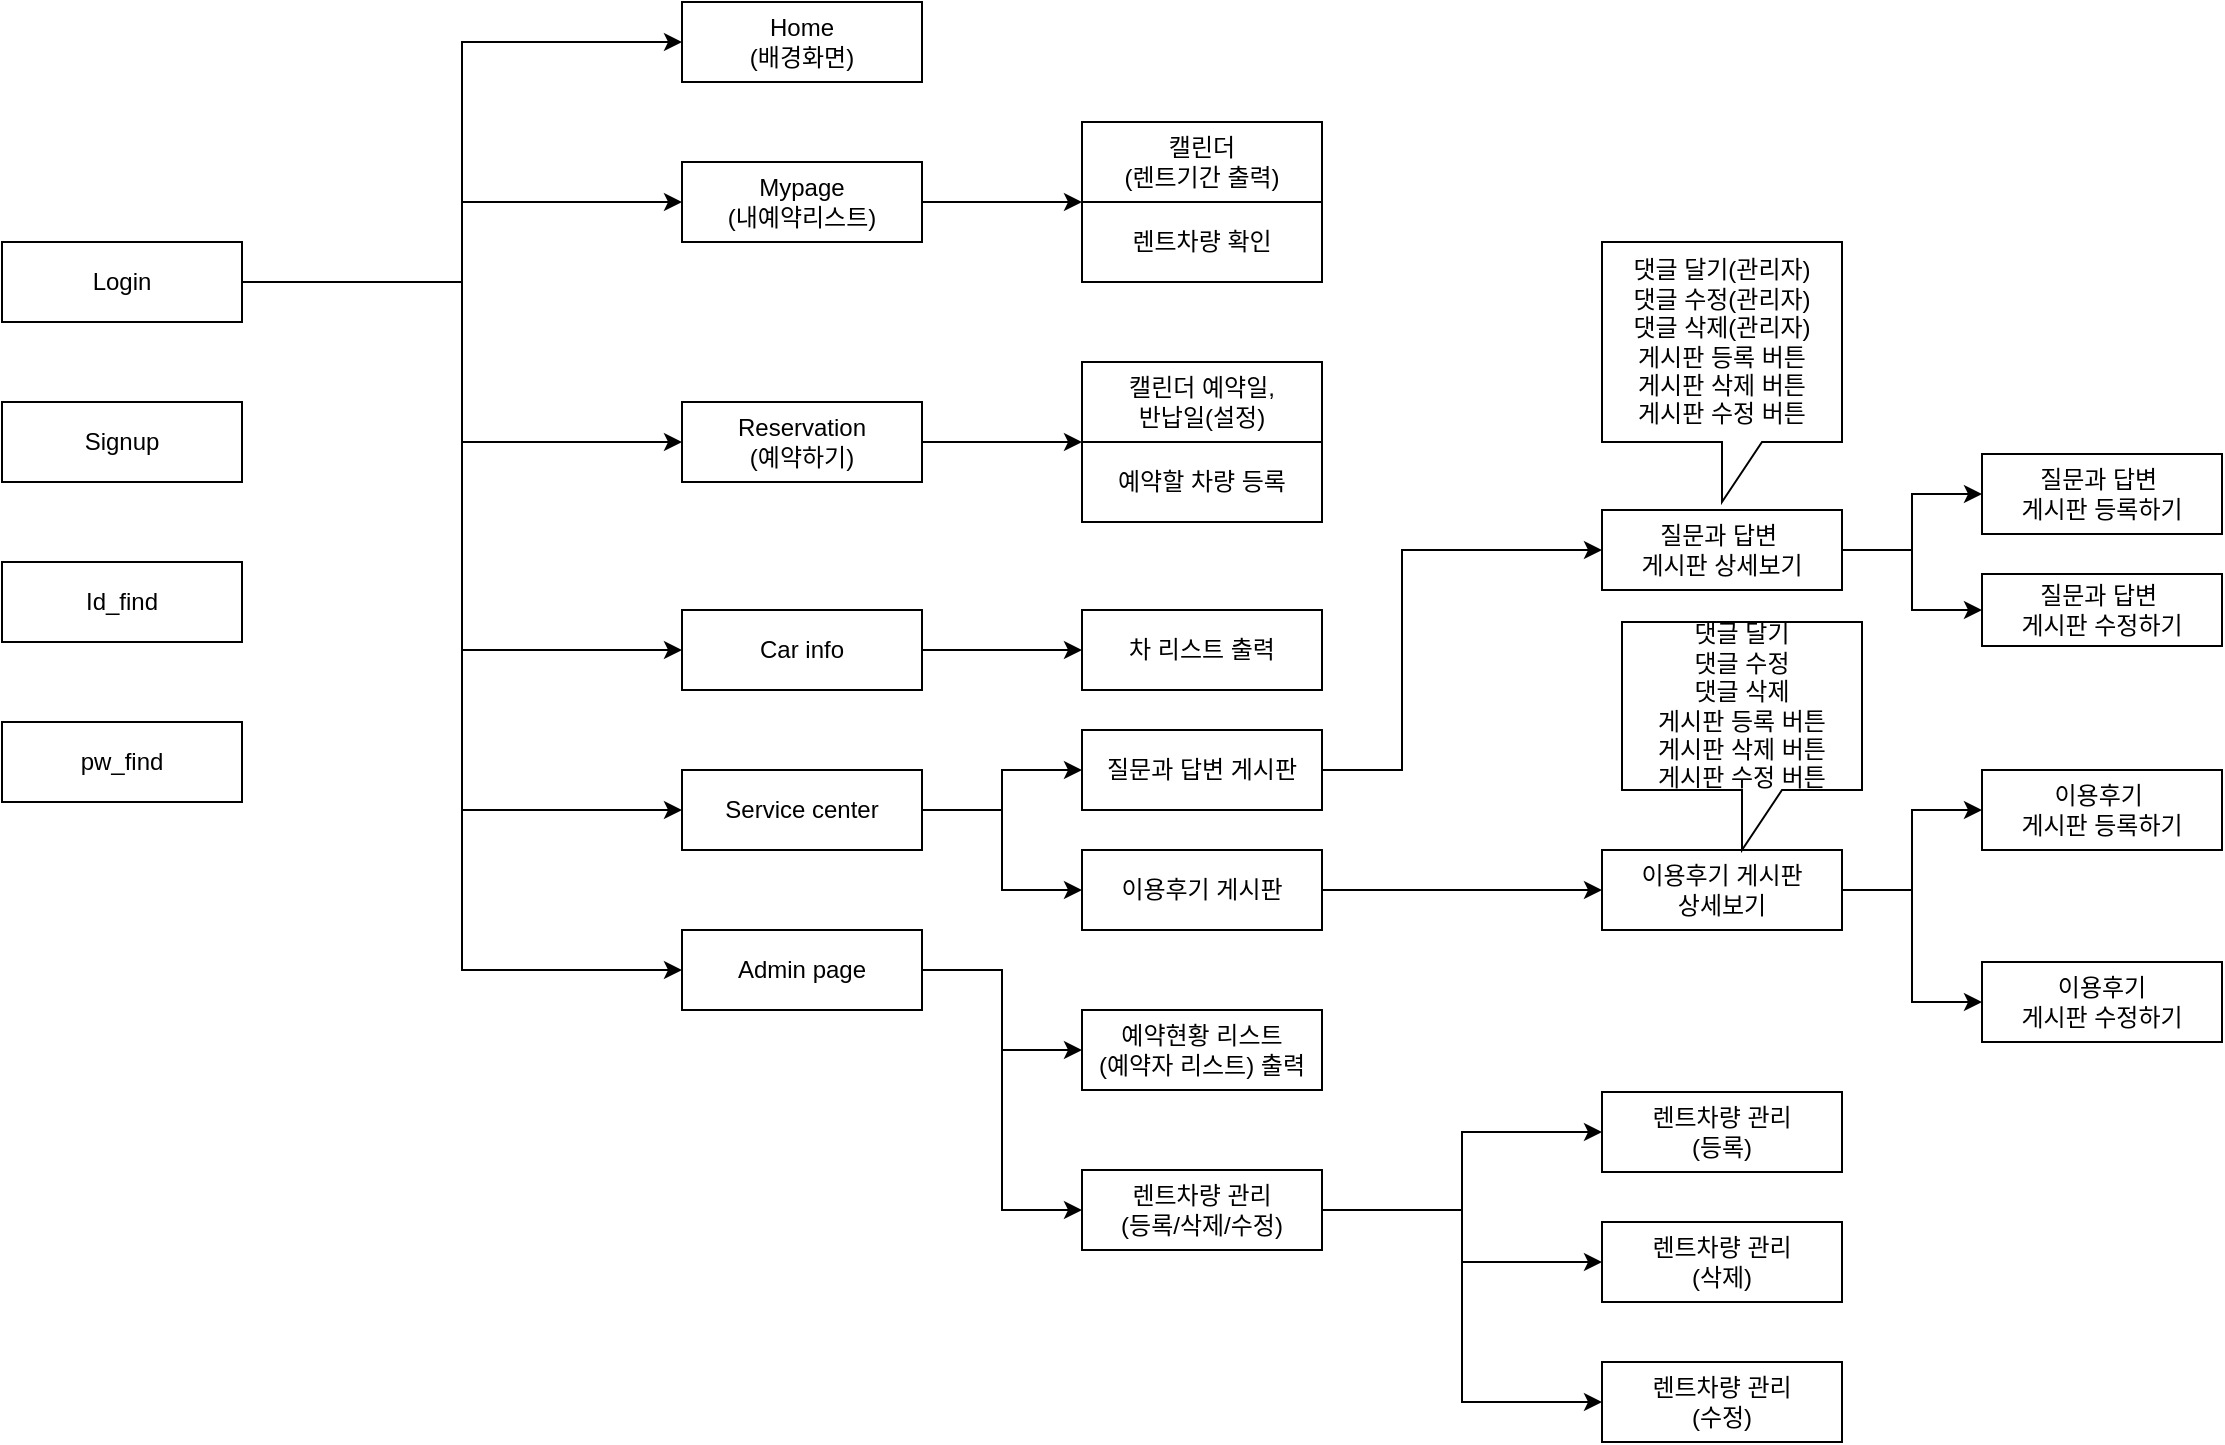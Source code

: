 <mxfile version="15.7.1" type="device"><diagram id="m4XJBXBItrKOND6yO9t7" name="Page-1"><mxGraphModel dx="1404" dy="1586" grid="1" gridSize="10" guides="1" tooltips="1" connect="1" arrows="1" fold="1" page="1" pageScale="1" pageWidth="827" pageHeight="1169" math="0" shadow="0"><root><mxCell id="0"/><mxCell id="1" parent="0"/><mxCell id="Mjkvi9e5ntE0ytHncQsY-12" style="edgeStyle=orthogonalEdgeStyle;rounded=0;orthogonalLoop=1;jettySize=auto;html=1;entryX=0;entryY=0.5;entryDx=0;entryDy=0;" parent="1" source="Mjkvi9e5ntE0ytHncQsY-1" target="Mjkvi9e5ntE0ytHncQsY-6" edge="1"><mxGeometry relative="1" as="geometry"><Array as="points"><mxPoint x="410" y="180"/><mxPoint x="410" y="60"/></Array></mxGeometry></mxCell><mxCell id="Mjkvi9e5ntE0ytHncQsY-13" style="edgeStyle=orthogonalEdgeStyle;rounded=0;orthogonalLoop=1;jettySize=auto;html=1;entryX=0;entryY=0.5;entryDx=0;entryDy=0;" parent="1" source="Mjkvi9e5ntE0ytHncQsY-1" target="Mjkvi9e5ntE0ytHncQsY-7" edge="1"><mxGeometry relative="1" as="geometry"/></mxCell><mxCell id="Mjkvi9e5ntE0ytHncQsY-15" style="edgeStyle=orthogonalEdgeStyle;rounded=0;orthogonalLoop=1;jettySize=auto;html=1;entryX=0;entryY=0.5;entryDx=0;entryDy=0;" parent="1" source="Mjkvi9e5ntE0ytHncQsY-1" target="Mjkvi9e5ntE0ytHncQsY-8" edge="1"><mxGeometry relative="1" as="geometry"/></mxCell><mxCell id="Mjkvi9e5ntE0ytHncQsY-16" style="edgeStyle=orthogonalEdgeStyle;rounded=0;orthogonalLoop=1;jettySize=auto;html=1;entryX=0;entryY=0.5;entryDx=0;entryDy=0;" parent="1" source="Mjkvi9e5ntE0ytHncQsY-1" target="Mjkvi9e5ntE0ytHncQsY-9" edge="1"><mxGeometry relative="1" as="geometry"/></mxCell><mxCell id="Mjkvi9e5ntE0ytHncQsY-17" style="edgeStyle=orthogonalEdgeStyle;rounded=0;orthogonalLoop=1;jettySize=auto;html=1;entryX=0;entryY=0.5;entryDx=0;entryDy=0;" parent="1" source="Mjkvi9e5ntE0ytHncQsY-1" target="Mjkvi9e5ntE0ytHncQsY-10" edge="1"><mxGeometry relative="1" as="geometry"/></mxCell><mxCell id="Mjkvi9e5ntE0ytHncQsY-18" style="edgeStyle=orthogonalEdgeStyle;rounded=0;orthogonalLoop=1;jettySize=auto;html=1;entryX=0;entryY=0.5;entryDx=0;entryDy=0;" parent="1" source="Mjkvi9e5ntE0ytHncQsY-1" target="Mjkvi9e5ntE0ytHncQsY-11" edge="1"><mxGeometry relative="1" as="geometry"/></mxCell><mxCell id="Mjkvi9e5ntE0ytHncQsY-1" value="Login" style="rounded=0;whiteSpace=wrap;html=1;" parent="1" vertex="1"><mxGeometry x="180" y="160" width="120" height="40" as="geometry"/></mxCell><mxCell id="Mjkvi9e5ntE0ytHncQsY-2" value="Signup" style="rounded=0;whiteSpace=wrap;html=1;" parent="1" vertex="1"><mxGeometry x="180" y="240" width="120" height="40" as="geometry"/></mxCell><mxCell id="Mjkvi9e5ntE0ytHncQsY-3" value="Id_find" style="rounded=0;whiteSpace=wrap;html=1;" parent="1" vertex="1"><mxGeometry x="180" y="320" width="120" height="40" as="geometry"/></mxCell><mxCell id="Mjkvi9e5ntE0ytHncQsY-4" value="pw_find" style="rounded=0;whiteSpace=wrap;html=1;" parent="1" vertex="1"><mxGeometry x="180" y="400" width="120" height="40" as="geometry"/></mxCell><mxCell id="Mjkvi9e5ntE0ytHncQsY-6" value="Home&lt;br&gt;(배경화면)" style="rounded=0;whiteSpace=wrap;html=1;" parent="1" vertex="1"><mxGeometry x="520" y="40" width="120" height="40" as="geometry"/></mxCell><mxCell id="_GGmsWmwq4d1BB2UsYyU-12" style="edgeStyle=orthogonalEdgeStyle;rounded=0;orthogonalLoop=1;jettySize=auto;html=1;entryX=0;entryY=0;entryDx=0;entryDy=0;" edge="1" parent="1" source="Mjkvi9e5ntE0ytHncQsY-7" target="Mjkvi9e5ntE0ytHncQsY-26"><mxGeometry relative="1" as="geometry"><Array as="points"><mxPoint x="700" y="140"/><mxPoint x="700" y="140"/></Array></mxGeometry></mxCell><mxCell id="Mjkvi9e5ntE0ytHncQsY-7" value="Mypage&lt;br&gt;(내예약리스트)" style="rounded=0;whiteSpace=wrap;html=1;" parent="1" vertex="1"><mxGeometry x="520" y="120" width="120" height="40" as="geometry"/></mxCell><mxCell id="_GGmsWmwq4d1BB2UsYyU-13" style="edgeStyle=orthogonalEdgeStyle;rounded=0;orthogonalLoop=1;jettySize=auto;html=1;entryX=0;entryY=0;entryDx=0;entryDy=0;" edge="1" parent="1" source="Mjkvi9e5ntE0ytHncQsY-8" target="Mjkvi9e5ntE0ytHncQsY-34"><mxGeometry relative="1" as="geometry"><Array as="points"><mxPoint x="700" y="260"/><mxPoint x="700" y="260"/></Array></mxGeometry></mxCell><mxCell id="Mjkvi9e5ntE0ytHncQsY-8" value="Reservation&lt;br&gt;(예약하기)" style="rounded=0;whiteSpace=wrap;html=1;" parent="1" vertex="1"><mxGeometry x="520" y="240" width="120" height="40" as="geometry"/></mxCell><mxCell id="Mjkvi9e5ntE0ytHncQsY-36" style="edgeStyle=orthogonalEdgeStyle;rounded=0;orthogonalLoop=1;jettySize=auto;html=1;entryX=0;entryY=0.5;entryDx=0;entryDy=0;" parent="1" source="Mjkvi9e5ntE0ytHncQsY-9" target="Mjkvi9e5ntE0ytHncQsY-35" edge="1"><mxGeometry relative="1" as="geometry"/></mxCell><mxCell id="Mjkvi9e5ntE0ytHncQsY-9" value="Car info" style="rounded=0;whiteSpace=wrap;html=1;" parent="1" vertex="1"><mxGeometry x="520" y="344" width="120" height="40" as="geometry"/></mxCell><mxCell id="Mjkvi9e5ntE0ytHncQsY-41" style="edgeStyle=orthogonalEdgeStyle;rounded=0;orthogonalLoop=1;jettySize=auto;html=1;entryX=0;entryY=0.5;entryDx=0;entryDy=0;" parent="1" source="Mjkvi9e5ntE0ytHncQsY-10" target="Mjkvi9e5ntE0ytHncQsY-39" edge="1"><mxGeometry relative="1" as="geometry"/></mxCell><mxCell id="Mjkvi9e5ntE0ytHncQsY-42" style="edgeStyle=orthogonalEdgeStyle;rounded=0;orthogonalLoop=1;jettySize=auto;html=1;entryX=0;entryY=0.5;entryDx=0;entryDy=0;" parent="1" source="Mjkvi9e5ntE0ytHncQsY-10" target="Mjkvi9e5ntE0ytHncQsY-40" edge="1"><mxGeometry relative="1" as="geometry"/></mxCell><mxCell id="Mjkvi9e5ntE0ytHncQsY-10" value="Service center" style="rounded=0;whiteSpace=wrap;html=1;" parent="1" vertex="1"><mxGeometry x="520" y="424" width="120" height="40" as="geometry"/></mxCell><mxCell id="Mjkvi9e5ntE0ytHncQsY-45" style="edgeStyle=orthogonalEdgeStyle;rounded=0;orthogonalLoop=1;jettySize=auto;html=1;entryX=0;entryY=0.5;entryDx=0;entryDy=0;" parent="1" source="Mjkvi9e5ntE0ytHncQsY-11" target="Mjkvi9e5ntE0ytHncQsY-43" edge="1"><mxGeometry relative="1" as="geometry"/></mxCell><mxCell id="Mjkvi9e5ntE0ytHncQsY-46" style="edgeStyle=orthogonalEdgeStyle;rounded=0;orthogonalLoop=1;jettySize=auto;html=1;entryX=0;entryY=0.5;entryDx=0;entryDy=0;" parent="1" source="Mjkvi9e5ntE0ytHncQsY-11" target="Mjkvi9e5ntE0ytHncQsY-44" edge="1"><mxGeometry relative="1" as="geometry"/></mxCell><mxCell id="Mjkvi9e5ntE0ytHncQsY-11" value="Admin page" style="rounded=0;whiteSpace=wrap;html=1;" parent="1" vertex="1"><mxGeometry x="520" y="504" width="120" height="40" as="geometry"/></mxCell><mxCell id="Mjkvi9e5ntE0ytHncQsY-25" value="캘린더&lt;br&gt;(렌트기간 출력)" style="rounded=0;whiteSpace=wrap;html=1;" parent="1" vertex="1"><mxGeometry x="720" y="100" width="120" height="40" as="geometry"/></mxCell><mxCell id="Mjkvi9e5ntE0ytHncQsY-26" value="렌트차량 확인" style="rounded=0;whiteSpace=wrap;html=1;" parent="1" vertex="1"><mxGeometry x="720" y="140" width="120" height="40" as="geometry"/></mxCell><mxCell id="Mjkvi9e5ntE0ytHncQsY-33" value="캘린더 예약일, &lt;br&gt;반납일(설정)" style="rounded=0;whiteSpace=wrap;html=1;" parent="1" vertex="1"><mxGeometry x="720" y="220" width="120" height="40" as="geometry"/></mxCell><mxCell id="Mjkvi9e5ntE0ytHncQsY-34" value="예약할 차량 등록" style="rounded=0;whiteSpace=wrap;html=1;" parent="1" vertex="1"><mxGeometry x="720" y="260" width="120" height="40" as="geometry"/></mxCell><mxCell id="Mjkvi9e5ntE0ytHncQsY-35" value="차 리스트 출력" style="rounded=0;whiteSpace=wrap;html=1;" parent="1" vertex="1"><mxGeometry x="720" y="344" width="120" height="40" as="geometry"/></mxCell><mxCell id="_GGmsWmwq4d1BB2UsYyU-41" style="edgeStyle=orthogonalEdgeStyle;rounded=0;orthogonalLoop=1;jettySize=auto;html=1;entryX=0;entryY=0.5;entryDx=0;entryDy=0;" edge="1" parent="1" source="Mjkvi9e5ntE0ytHncQsY-39" target="_GGmsWmwq4d1BB2UsYyU-22"><mxGeometry relative="1" as="geometry"><Array as="points"><mxPoint x="880" y="424"/><mxPoint x="880" y="314"/></Array></mxGeometry></mxCell><mxCell id="Mjkvi9e5ntE0ytHncQsY-39" value="질문과 답변 게시판" style="rounded=0;whiteSpace=wrap;html=1;" parent="1" vertex="1"><mxGeometry x="720" y="404" width="120" height="40" as="geometry"/></mxCell><mxCell id="_GGmsWmwq4d1BB2UsYyU-44" style="edgeStyle=orthogonalEdgeStyle;rounded=0;orthogonalLoop=1;jettySize=auto;html=1;entryX=0;entryY=0.5;entryDx=0;entryDy=0;" edge="1" parent="1" source="Mjkvi9e5ntE0ytHncQsY-40" target="_GGmsWmwq4d1BB2UsYyU-37"><mxGeometry relative="1" as="geometry"/></mxCell><mxCell id="Mjkvi9e5ntE0ytHncQsY-40" value="이용후기 게시판" style="rounded=0;whiteSpace=wrap;html=1;" parent="1" vertex="1"><mxGeometry x="720" y="464" width="120" height="40" as="geometry"/></mxCell><mxCell id="Mjkvi9e5ntE0ytHncQsY-43" value="예약현황 리스트&lt;br&gt;(예약자 리스트) 출력" style="rounded=0;whiteSpace=wrap;html=1;" parent="1" vertex="1"><mxGeometry x="720" y="544" width="120" height="40" as="geometry"/></mxCell><mxCell id="_GGmsWmwq4d1BB2UsYyU-50" style="edgeStyle=orthogonalEdgeStyle;rounded=0;orthogonalLoop=1;jettySize=auto;html=1;entryX=0;entryY=0.5;entryDx=0;entryDy=0;" edge="1" parent="1" source="Mjkvi9e5ntE0ytHncQsY-44" target="_GGmsWmwq4d1BB2UsYyU-47"><mxGeometry relative="1" as="geometry"/></mxCell><mxCell id="_GGmsWmwq4d1BB2UsYyU-51" style="edgeStyle=orthogonalEdgeStyle;rounded=0;orthogonalLoop=1;jettySize=auto;html=1;entryX=0;entryY=0.5;entryDx=0;entryDy=0;" edge="1" parent="1" source="Mjkvi9e5ntE0ytHncQsY-44" target="_GGmsWmwq4d1BB2UsYyU-48"><mxGeometry relative="1" as="geometry"/></mxCell><mxCell id="_GGmsWmwq4d1BB2UsYyU-52" style="edgeStyle=orthogonalEdgeStyle;rounded=0;orthogonalLoop=1;jettySize=auto;html=1;entryX=0;entryY=0.5;entryDx=0;entryDy=0;" edge="1" parent="1" source="Mjkvi9e5ntE0ytHncQsY-44" target="_GGmsWmwq4d1BB2UsYyU-49"><mxGeometry relative="1" as="geometry"/></mxCell><mxCell id="Mjkvi9e5ntE0ytHncQsY-44" value="렌트차량 관리&lt;br&gt;(등록/삭제/수정)" style="rounded=0;whiteSpace=wrap;html=1;" parent="1" vertex="1"><mxGeometry x="720" y="624" width="120" height="40" as="geometry"/></mxCell><mxCell id="_GGmsWmwq4d1BB2UsYyU-16" value="질문과 답변&amp;nbsp;&lt;br&gt;게시판 등록하기" style="rounded=0;whiteSpace=wrap;html=1;" vertex="1" parent="1"><mxGeometry x="1170" y="266" width="120" height="40" as="geometry"/></mxCell><mxCell id="_GGmsWmwq4d1BB2UsYyU-21" value="질문과 답변&amp;nbsp;&lt;br&gt;게시판 수정하기" style="rounded=0;whiteSpace=wrap;html=1;" vertex="1" parent="1"><mxGeometry x="1170" y="326" width="120" height="36" as="geometry"/></mxCell><mxCell id="_GGmsWmwq4d1BB2UsYyU-35" style="edgeStyle=orthogonalEdgeStyle;rounded=0;orthogonalLoop=1;jettySize=auto;html=1;entryX=0;entryY=0.5;entryDx=0;entryDy=0;" edge="1" parent="1" source="_GGmsWmwq4d1BB2UsYyU-22" target="_GGmsWmwq4d1BB2UsYyU-16"><mxGeometry relative="1" as="geometry"/></mxCell><mxCell id="_GGmsWmwq4d1BB2UsYyU-36" style="edgeStyle=orthogonalEdgeStyle;rounded=0;orthogonalLoop=1;jettySize=auto;html=1;entryX=0;entryY=0.5;entryDx=0;entryDy=0;" edge="1" parent="1" source="_GGmsWmwq4d1BB2UsYyU-22" target="_GGmsWmwq4d1BB2UsYyU-21"><mxGeometry relative="1" as="geometry"/></mxCell><mxCell id="_GGmsWmwq4d1BB2UsYyU-22" value="질문과 답변&amp;nbsp;&lt;br&gt;게시판 상세보기" style="rounded=0;whiteSpace=wrap;html=1;" vertex="1" parent="1"><mxGeometry x="980" y="294" width="120" height="40" as="geometry"/></mxCell><mxCell id="_GGmsWmwq4d1BB2UsYyU-34" value="댓글 달기(관리자)&lt;br&gt;댓글 수정(관리자)&lt;br&gt;댓글 삭제(관리자)&lt;br&gt;게시판 등록 버튼&lt;br&gt;게시판 삭제 버튼&lt;br&gt;게시판 수정 버튼" style="shape=callout;whiteSpace=wrap;html=1;perimeter=calloutPerimeter;" vertex="1" parent="1"><mxGeometry x="980" y="160" width="120" height="130" as="geometry"/></mxCell><mxCell id="_GGmsWmwq4d1BB2UsYyU-42" style="edgeStyle=orthogonalEdgeStyle;rounded=0;orthogonalLoop=1;jettySize=auto;html=1;entryX=0;entryY=0.5;entryDx=0;entryDy=0;" edge="1" parent="1" source="_GGmsWmwq4d1BB2UsYyU-37" target="_GGmsWmwq4d1BB2UsYyU-38"><mxGeometry relative="1" as="geometry"/></mxCell><mxCell id="_GGmsWmwq4d1BB2UsYyU-43" style="edgeStyle=orthogonalEdgeStyle;rounded=0;orthogonalLoop=1;jettySize=auto;html=1;entryX=0;entryY=0.5;entryDx=0;entryDy=0;" edge="1" parent="1" source="_GGmsWmwq4d1BB2UsYyU-37" target="_GGmsWmwq4d1BB2UsYyU-39"><mxGeometry relative="1" as="geometry"/></mxCell><mxCell id="_GGmsWmwq4d1BB2UsYyU-37" value="이용후기 게시판&lt;br&gt;상세보기" style="rounded=0;whiteSpace=wrap;html=1;" vertex="1" parent="1"><mxGeometry x="980" y="464" width="120" height="40" as="geometry"/></mxCell><mxCell id="_GGmsWmwq4d1BB2UsYyU-38" value="이용후기&amp;nbsp;&lt;br&gt;게시판 등록하기" style="rounded=0;whiteSpace=wrap;html=1;" vertex="1" parent="1"><mxGeometry x="1170" y="424" width="120" height="40" as="geometry"/></mxCell><mxCell id="_GGmsWmwq4d1BB2UsYyU-39" value="이용후기&lt;br&gt;게시판 수정하기" style="rounded=0;whiteSpace=wrap;html=1;" vertex="1" parent="1"><mxGeometry x="1170" y="520" width="120" height="40" as="geometry"/></mxCell><mxCell id="_GGmsWmwq4d1BB2UsYyU-45" value="댓글 달기&lt;br&gt;댓글 수정&lt;br&gt;댓글 삭제&lt;br&gt;게시판 등록 버튼&lt;br&gt;게시판 삭제 버튼&lt;br&gt;게시판 수정 버튼" style="shape=callout;whiteSpace=wrap;html=1;perimeter=calloutPerimeter;" vertex="1" parent="1"><mxGeometry x="990" y="350" width="120" height="114" as="geometry"/></mxCell><mxCell id="_GGmsWmwq4d1BB2UsYyU-47" value="렌트차량 관리&lt;br&gt;(등록)" style="rounded=0;whiteSpace=wrap;html=1;" vertex="1" parent="1"><mxGeometry x="980" y="585" width="120" height="40" as="geometry"/></mxCell><mxCell id="_GGmsWmwq4d1BB2UsYyU-48" value="렌트차량 관리&lt;br&gt;(삭제)" style="rounded=0;whiteSpace=wrap;html=1;" vertex="1" parent="1"><mxGeometry x="980" y="650" width="120" height="40" as="geometry"/></mxCell><mxCell id="_GGmsWmwq4d1BB2UsYyU-49" value="렌트차량 관리&lt;br&gt;(수정)" style="rounded=0;whiteSpace=wrap;html=1;" vertex="1" parent="1"><mxGeometry x="980" y="720" width="120" height="40" as="geometry"/></mxCell></root></mxGraphModel></diagram></mxfile>